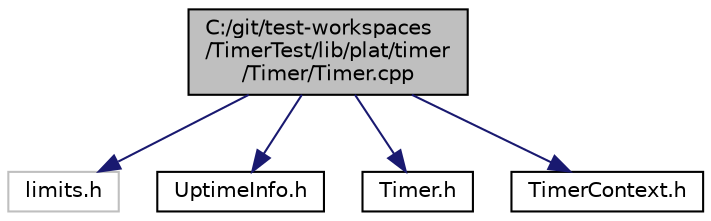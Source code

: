 digraph "C:/git/test-workspaces/TimerTest/lib/plat/timer/Timer/Timer.cpp"
{
  edge [fontname="Helvetica",fontsize="10",labelfontname="Helvetica",labelfontsize="10"];
  node [fontname="Helvetica",fontsize="10",shape=record];
  Node1 [label="C:/git/test-workspaces\l/TimerTest/lib/plat/timer\l/Timer/Timer.cpp",height=0.2,width=0.4,color="black", fillcolor="grey75", style="filled" fontcolor="black"];
  Node1 -> Node2 [color="midnightblue",fontsize="10",style="solid",fontname="Helvetica"];
  Node2 [label="limits.h",height=0.2,width=0.4,color="grey75", fillcolor="white", style="filled"];
  Node1 -> Node3 [color="midnightblue",fontsize="10",style="solid",fontname="Helvetica"];
  Node3 [label="UptimeInfo.h",height=0.2,width=0.4,color="black", fillcolor="white", style="filled",URL="$_uptime_info_8h.html"];
  Node1 -> Node4 [color="midnightblue",fontsize="10",style="solid",fontname="Helvetica"];
  Node4 [label="Timer.h",height=0.2,width=0.4,color="black", fillcolor="white", style="filled",URL="$_timer_8h.html"];
  Node1 -> Node5 [color="midnightblue",fontsize="10",style="solid",fontname="Helvetica"];
  Node5 [label="TimerContext.h",height=0.2,width=0.4,color="black", fillcolor="white", style="filled",URL="$_timer_context_8h.html"];
}
